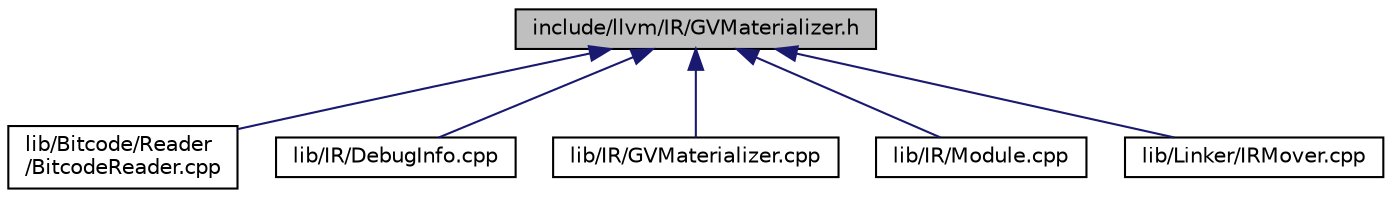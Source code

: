 digraph "include/llvm/IR/GVMaterializer.h"
{
 // LATEX_PDF_SIZE
  bgcolor="transparent";
  edge [fontname="Helvetica",fontsize="10",labelfontname="Helvetica",labelfontsize="10"];
  node [fontname="Helvetica",fontsize="10",shape=record];
  Node1 [label="include/llvm/IR/GVMaterializer.h",height=0.2,width=0.4,color="black", fillcolor="grey75", style="filled", fontcolor="black",tooltip=" "];
  Node1 -> Node2 [dir="back",color="midnightblue",fontsize="10",style="solid",fontname="Helvetica"];
  Node2 [label="lib/Bitcode/Reader\l/BitcodeReader.cpp",height=0.2,width=0.4,color="black",URL="$BitcodeReader_8cpp.html",tooltip=" "];
  Node1 -> Node3 [dir="back",color="midnightblue",fontsize="10",style="solid",fontname="Helvetica"];
  Node3 [label="lib/IR/DebugInfo.cpp",height=0.2,width=0.4,color="black",URL="$DebugInfo_8cpp.html",tooltip=" "];
  Node1 -> Node4 [dir="back",color="midnightblue",fontsize="10",style="solid",fontname="Helvetica"];
  Node4 [label="lib/IR/GVMaterializer.cpp",height=0.2,width=0.4,color="black",URL="$GVMaterializer_8cpp.html",tooltip=" "];
  Node1 -> Node5 [dir="back",color="midnightblue",fontsize="10",style="solid",fontname="Helvetica"];
  Node5 [label="lib/IR/Module.cpp",height=0.2,width=0.4,color="black",URL="$Module_8cpp.html",tooltip=" "];
  Node1 -> Node6 [dir="back",color="midnightblue",fontsize="10",style="solid",fontname="Helvetica"];
  Node6 [label="lib/Linker/IRMover.cpp",height=0.2,width=0.4,color="black",URL="$IRMover_8cpp.html",tooltip=" "];
}

